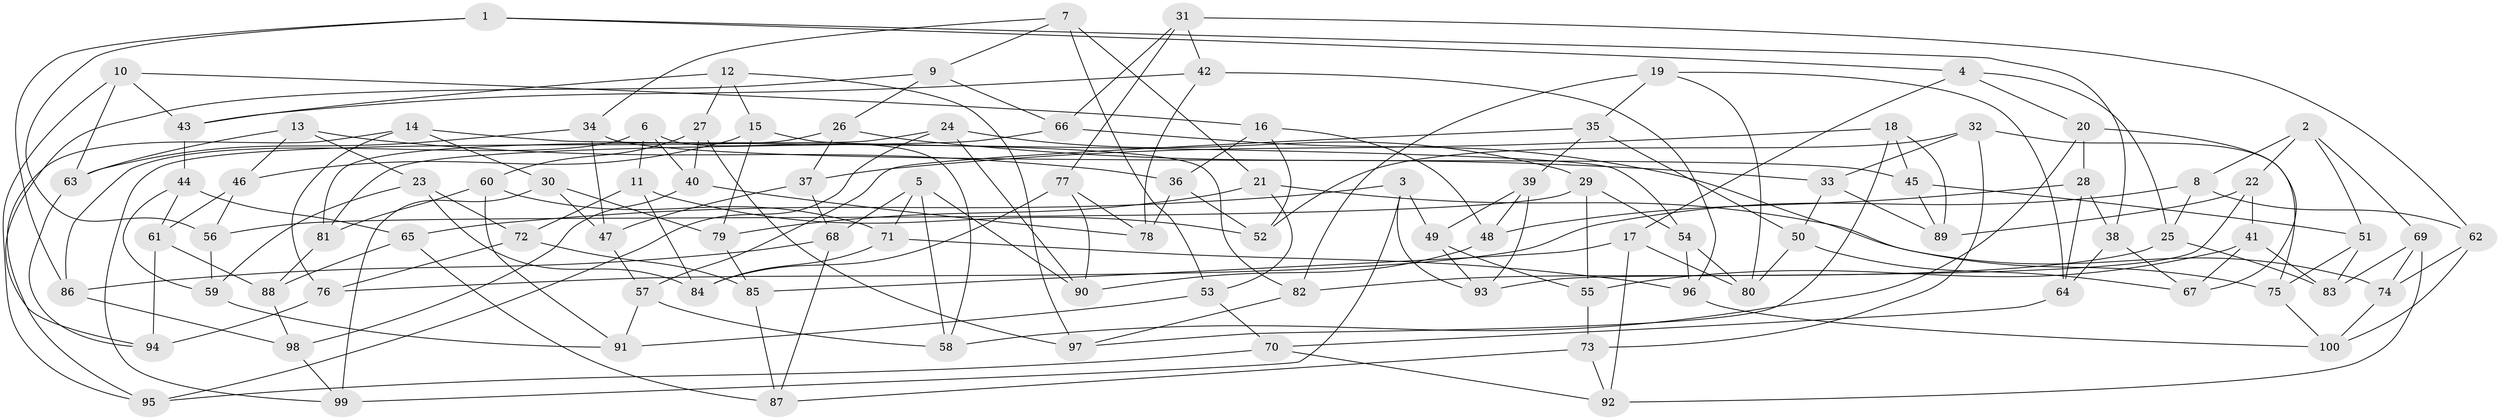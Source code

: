 // Generated by graph-tools (version 1.1) at 2025/11/02/21/25 10:11:17]
// undirected, 100 vertices, 200 edges
graph export_dot {
graph [start="1"]
  node [color=gray90,style=filled];
  1;
  2;
  3;
  4;
  5;
  6;
  7;
  8;
  9;
  10;
  11;
  12;
  13;
  14;
  15;
  16;
  17;
  18;
  19;
  20;
  21;
  22;
  23;
  24;
  25;
  26;
  27;
  28;
  29;
  30;
  31;
  32;
  33;
  34;
  35;
  36;
  37;
  38;
  39;
  40;
  41;
  42;
  43;
  44;
  45;
  46;
  47;
  48;
  49;
  50;
  51;
  52;
  53;
  54;
  55;
  56;
  57;
  58;
  59;
  60;
  61;
  62;
  63;
  64;
  65;
  66;
  67;
  68;
  69;
  70;
  71;
  72;
  73;
  74;
  75;
  76;
  77;
  78;
  79;
  80;
  81;
  82;
  83;
  84;
  85;
  86;
  87;
  88;
  89;
  90;
  91;
  92;
  93;
  94;
  95;
  96;
  97;
  98;
  99;
  100;
  1 -- 38;
  1 -- 86;
  1 -- 4;
  1 -- 56;
  2 -- 69;
  2 -- 51;
  2 -- 8;
  2 -- 22;
  3 -- 93;
  3 -- 99;
  3 -- 49;
  3 -- 65;
  4 -- 17;
  4 -- 25;
  4 -- 20;
  5 -- 71;
  5 -- 58;
  5 -- 90;
  5 -- 68;
  6 -- 40;
  6 -- 11;
  6 -- 58;
  6 -- 86;
  7 -- 34;
  7 -- 53;
  7 -- 9;
  7 -- 21;
  8 -- 76;
  8 -- 62;
  8 -- 25;
  9 -- 26;
  9 -- 94;
  9 -- 66;
  10 -- 95;
  10 -- 43;
  10 -- 16;
  10 -- 63;
  11 -- 84;
  11 -- 72;
  11 -- 52;
  12 -- 97;
  12 -- 43;
  12 -- 15;
  12 -- 27;
  13 -- 63;
  13 -- 23;
  13 -- 36;
  13 -- 46;
  14 -- 54;
  14 -- 76;
  14 -- 95;
  14 -- 30;
  15 -- 82;
  15 -- 46;
  15 -- 79;
  16 -- 48;
  16 -- 36;
  16 -- 52;
  17 -- 85;
  17 -- 80;
  17 -- 92;
  18 -- 37;
  18 -- 89;
  18 -- 45;
  18 -- 97;
  19 -- 64;
  19 -- 80;
  19 -- 82;
  19 -- 35;
  20 -- 58;
  20 -- 28;
  20 -- 67;
  21 -- 53;
  21 -- 79;
  21 -- 74;
  22 -- 89;
  22 -- 41;
  22 -- 93;
  23 -- 72;
  23 -- 84;
  23 -- 59;
  24 -- 29;
  24 -- 95;
  24 -- 81;
  24 -- 90;
  25 -- 83;
  25 -- 82;
  26 -- 37;
  26 -- 99;
  26 -- 33;
  27 -- 97;
  27 -- 40;
  27 -- 60;
  28 -- 48;
  28 -- 38;
  28 -- 64;
  29 -- 54;
  29 -- 55;
  29 -- 56;
  30 -- 99;
  30 -- 47;
  30 -- 79;
  31 -- 42;
  31 -- 66;
  31 -- 77;
  31 -- 62;
  32 -- 75;
  32 -- 52;
  32 -- 33;
  32 -- 73;
  33 -- 89;
  33 -- 50;
  34 -- 63;
  34 -- 47;
  34 -- 45;
  35 -- 57;
  35 -- 39;
  35 -- 50;
  36 -- 52;
  36 -- 78;
  37 -- 68;
  37 -- 47;
  38 -- 64;
  38 -- 67;
  39 -- 49;
  39 -- 48;
  39 -- 93;
  40 -- 98;
  40 -- 78;
  41 -- 55;
  41 -- 67;
  41 -- 83;
  42 -- 78;
  42 -- 43;
  42 -- 96;
  43 -- 44;
  44 -- 61;
  44 -- 65;
  44 -- 59;
  45 -- 51;
  45 -- 89;
  46 -- 61;
  46 -- 56;
  47 -- 57;
  48 -- 90;
  49 -- 93;
  49 -- 55;
  50 -- 67;
  50 -- 80;
  51 -- 75;
  51 -- 83;
  53 -- 91;
  53 -- 70;
  54 -- 96;
  54 -- 80;
  55 -- 73;
  56 -- 59;
  57 -- 91;
  57 -- 58;
  59 -- 91;
  60 -- 71;
  60 -- 91;
  60 -- 81;
  61 -- 88;
  61 -- 94;
  62 -- 100;
  62 -- 74;
  63 -- 94;
  64 -- 70;
  65 -- 88;
  65 -- 87;
  66 -- 81;
  66 -- 75;
  68 -- 86;
  68 -- 87;
  69 -- 74;
  69 -- 83;
  69 -- 92;
  70 -- 92;
  70 -- 95;
  71 -- 96;
  71 -- 84;
  72 -- 76;
  72 -- 85;
  73 -- 87;
  73 -- 92;
  74 -- 100;
  75 -- 100;
  76 -- 94;
  77 -- 84;
  77 -- 90;
  77 -- 78;
  79 -- 85;
  81 -- 88;
  82 -- 97;
  85 -- 87;
  86 -- 98;
  88 -- 98;
  96 -- 100;
  98 -- 99;
}
